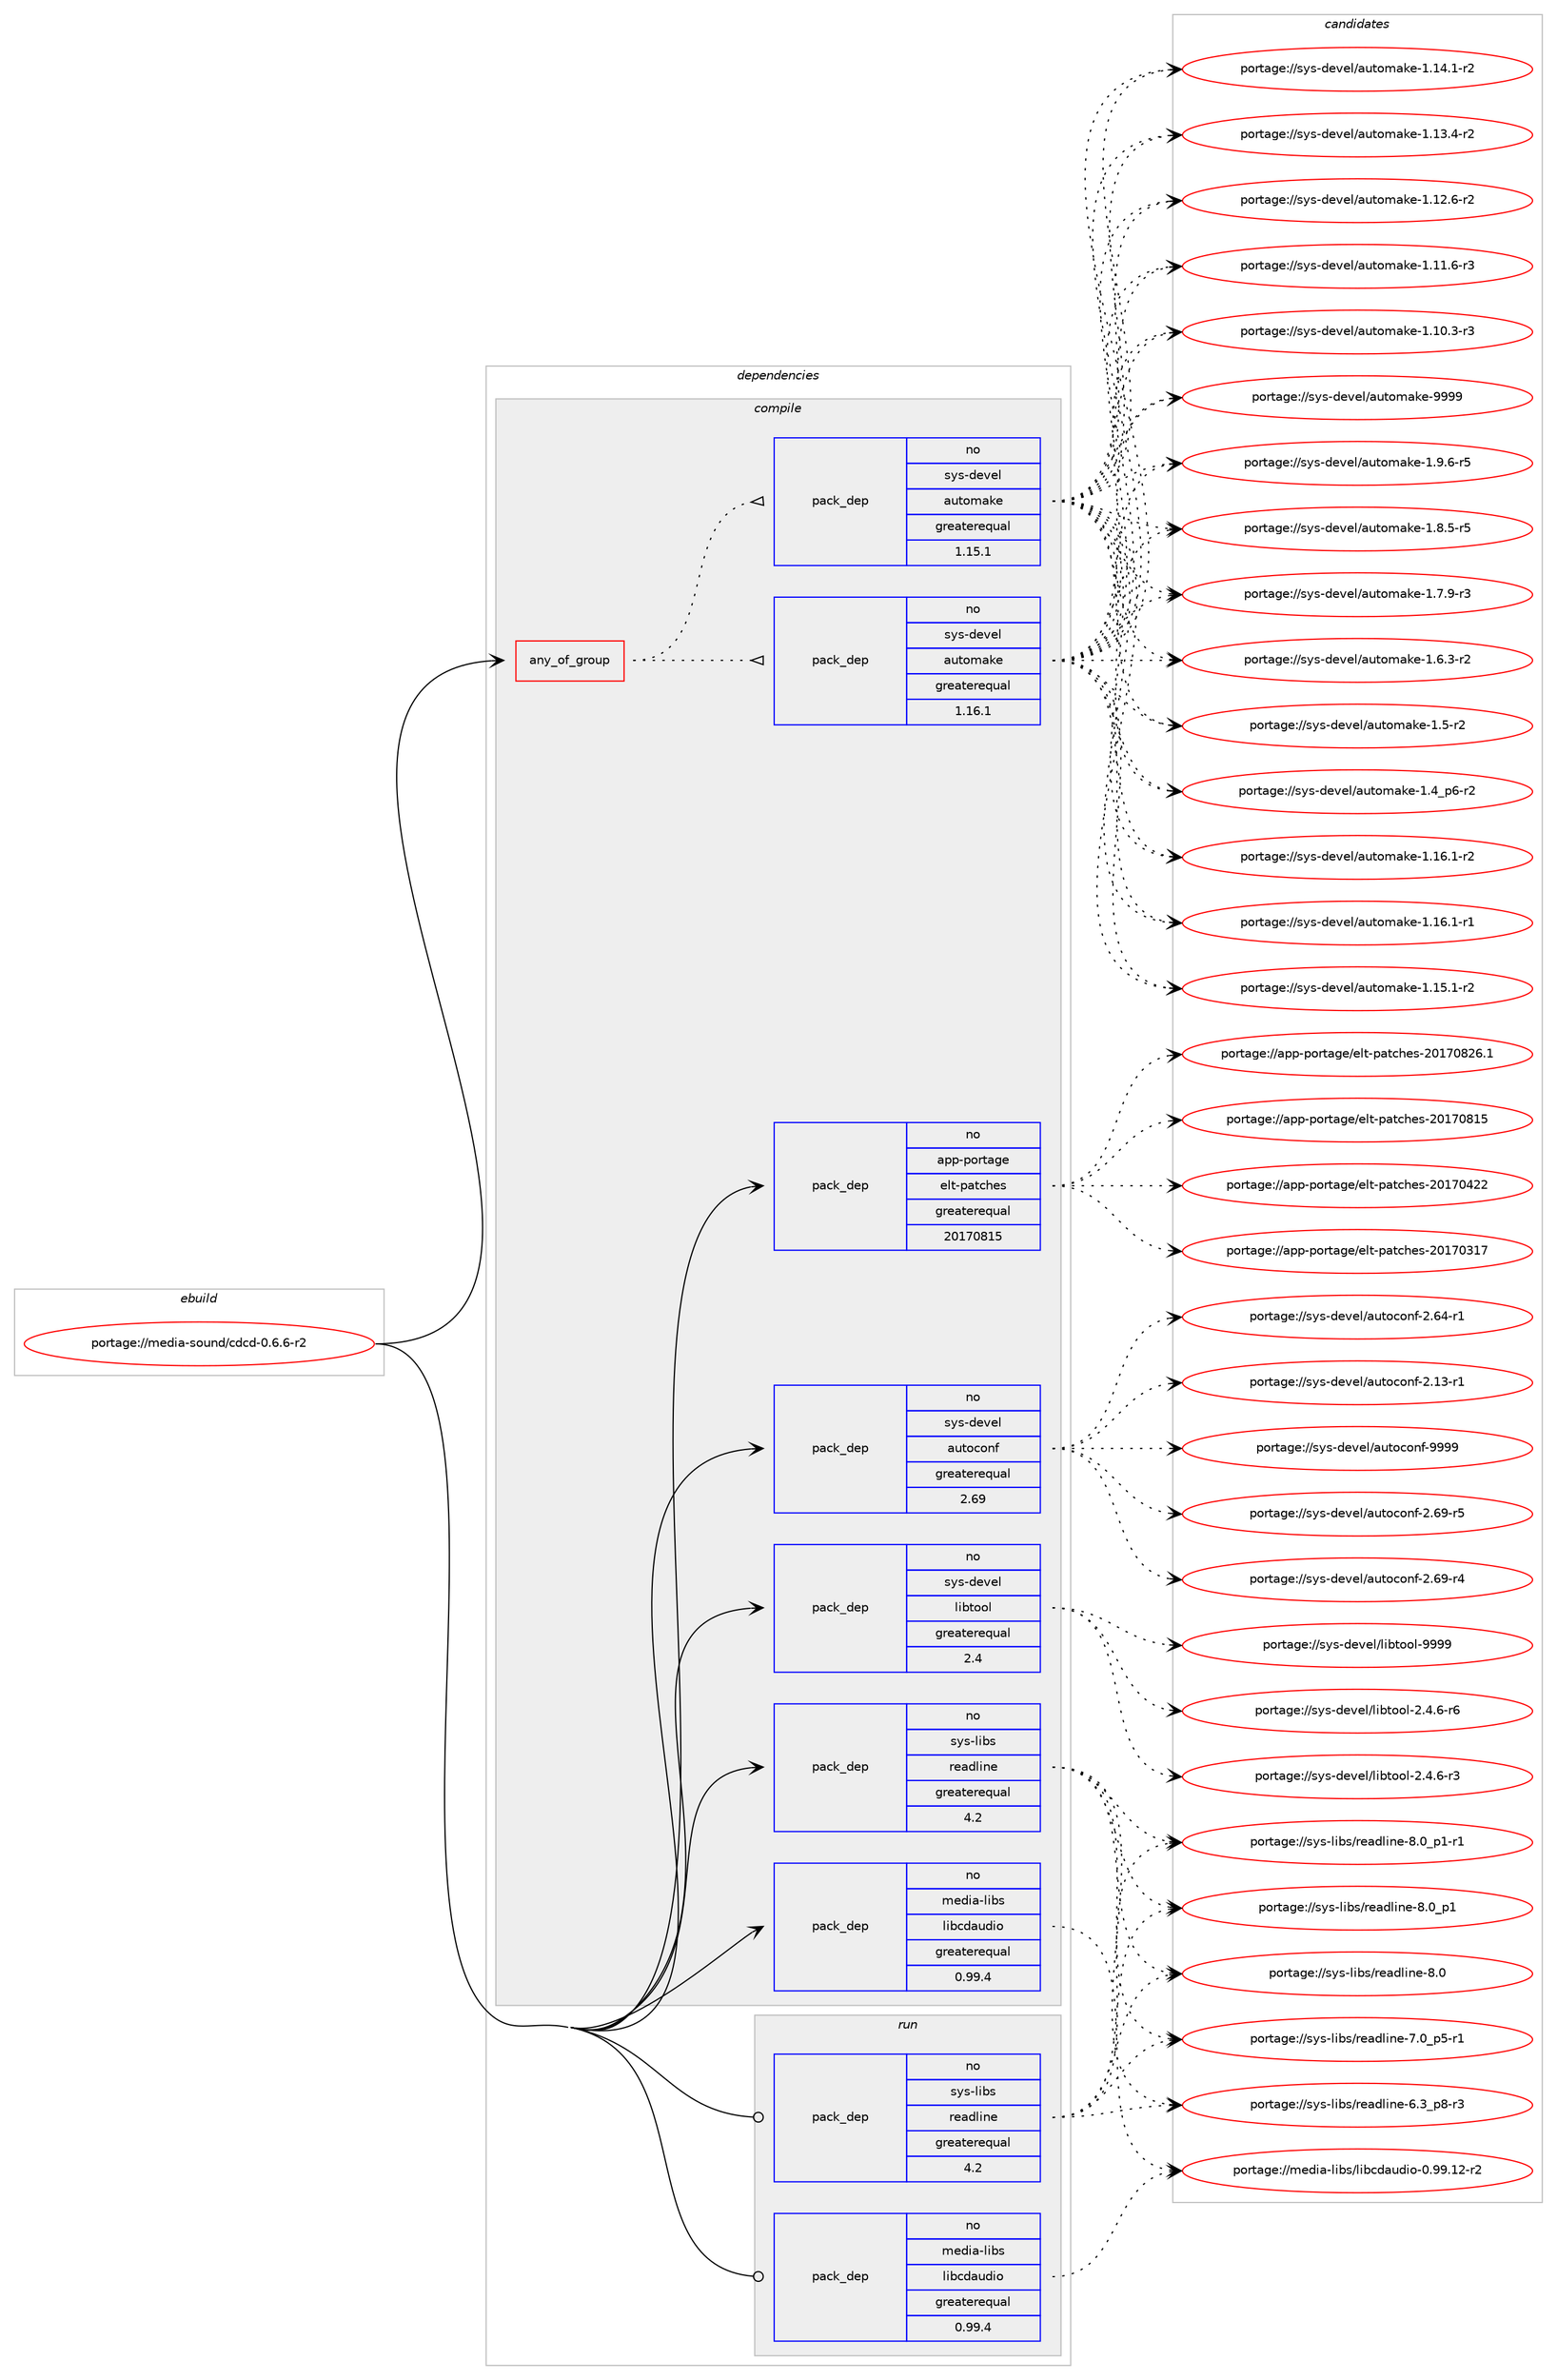 digraph prolog {

# *************
# Graph options
# *************

newrank=true;
concentrate=true;
compound=true;
graph [rankdir=LR,fontname=Helvetica,fontsize=10,ranksep=1.5];#, ranksep=2.5, nodesep=0.2];
edge  [arrowhead=vee];
node  [fontname=Helvetica,fontsize=10];

# **********
# The ebuild
# **********

subgraph cluster_leftcol {
color=gray;
label=<<i>ebuild</i>>;
id [label="portage://media-sound/cdcd-0.6.6-r2", color=red, width=4, href="../media-sound/cdcd-0.6.6-r2.svg"];
}

# ****************
# The dependencies
# ****************

subgraph cluster_midcol {
color=gray;
label=<<i>dependencies</i>>;
subgraph cluster_compile {
fillcolor="#eeeeee";
style=filled;
label=<<i>compile</i>>;
subgraph any2838 {
dependency195367 [label=<<TABLE BORDER="0" CELLBORDER="1" CELLSPACING="0" CELLPADDING="4"><TR><TD CELLPADDING="10">any_of_group</TD></TR></TABLE>>, shape=none, color=red];subgraph pack147941 {
dependency195368 [label=<<TABLE BORDER="0" CELLBORDER="1" CELLSPACING="0" CELLPADDING="4" WIDTH="220"><TR><TD ROWSPAN="6" CELLPADDING="30">pack_dep</TD></TR><TR><TD WIDTH="110">no</TD></TR><TR><TD>sys-devel</TD></TR><TR><TD>automake</TD></TR><TR><TD>greaterequal</TD></TR><TR><TD>1.16.1</TD></TR></TABLE>>, shape=none, color=blue];
}
dependency195367:e -> dependency195368:w [weight=20,style="dotted",arrowhead="oinv"];
subgraph pack147942 {
dependency195369 [label=<<TABLE BORDER="0" CELLBORDER="1" CELLSPACING="0" CELLPADDING="4" WIDTH="220"><TR><TD ROWSPAN="6" CELLPADDING="30">pack_dep</TD></TR><TR><TD WIDTH="110">no</TD></TR><TR><TD>sys-devel</TD></TR><TR><TD>automake</TD></TR><TR><TD>greaterequal</TD></TR><TR><TD>1.15.1</TD></TR></TABLE>>, shape=none, color=blue];
}
dependency195367:e -> dependency195369:w [weight=20,style="dotted",arrowhead="oinv"];
}
id:e -> dependency195367:w [weight=20,style="solid",arrowhead="vee"];
subgraph pack147943 {
dependency195370 [label=<<TABLE BORDER="0" CELLBORDER="1" CELLSPACING="0" CELLPADDING="4" WIDTH="220"><TR><TD ROWSPAN="6" CELLPADDING="30">pack_dep</TD></TR><TR><TD WIDTH="110">no</TD></TR><TR><TD>app-portage</TD></TR><TR><TD>elt-patches</TD></TR><TR><TD>greaterequal</TD></TR><TR><TD>20170815</TD></TR></TABLE>>, shape=none, color=blue];
}
id:e -> dependency195370:w [weight=20,style="solid",arrowhead="vee"];
subgraph pack147944 {
dependency195371 [label=<<TABLE BORDER="0" CELLBORDER="1" CELLSPACING="0" CELLPADDING="4" WIDTH="220"><TR><TD ROWSPAN="6" CELLPADDING="30">pack_dep</TD></TR><TR><TD WIDTH="110">no</TD></TR><TR><TD>media-libs</TD></TR><TR><TD>libcdaudio</TD></TR><TR><TD>greaterequal</TD></TR><TR><TD>0.99.4</TD></TR></TABLE>>, shape=none, color=blue];
}
id:e -> dependency195371:w [weight=20,style="solid",arrowhead="vee"];
subgraph pack147945 {
dependency195372 [label=<<TABLE BORDER="0" CELLBORDER="1" CELLSPACING="0" CELLPADDING="4" WIDTH="220"><TR><TD ROWSPAN="6" CELLPADDING="30">pack_dep</TD></TR><TR><TD WIDTH="110">no</TD></TR><TR><TD>sys-devel</TD></TR><TR><TD>autoconf</TD></TR><TR><TD>greaterequal</TD></TR><TR><TD>2.69</TD></TR></TABLE>>, shape=none, color=blue];
}
id:e -> dependency195372:w [weight=20,style="solid",arrowhead="vee"];
subgraph pack147946 {
dependency195373 [label=<<TABLE BORDER="0" CELLBORDER="1" CELLSPACING="0" CELLPADDING="4" WIDTH="220"><TR><TD ROWSPAN="6" CELLPADDING="30">pack_dep</TD></TR><TR><TD WIDTH="110">no</TD></TR><TR><TD>sys-devel</TD></TR><TR><TD>libtool</TD></TR><TR><TD>greaterequal</TD></TR><TR><TD>2.4</TD></TR></TABLE>>, shape=none, color=blue];
}
id:e -> dependency195373:w [weight=20,style="solid",arrowhead="vee"];
subgraph pack147947 {
dependency195374 [label=<<TABLE BORDER="0" CELLBORDER="1" CELLSPACING="0" CELLPADDING="4" WIDTH="220"><TR><TD ROWSPAN="6" CELLPADDING="30">pack_dep</TD></TR><TR><TD WIDTH="110">no</TD></TR><TR><TD>sys-libs</TD></TR><TR><TD>readline</TD></TR><TR><TD>greaterequal</TD></TR><TR><TD>4.2</TD></TR></TABLE>>, shape=none, color=blue];
}
id:e -> dependency195374:w [weight=20,style="solid",arrowhead="vee"];
}
subgraph cluster_compileandrun {
fillcolor="#eeeeee";
style=filled;
label=<<i>compile and run</i>>;
}
subgraph cluster_run {
fillcolor="#eeeeee";
style=filled;
label=<<i>run</i>>;
subgraph pack147948 {
dependency195375 [label=<<TABLE BORDER="0" CELLBORDER="1" CELLSPACING="0" CELLPADDING="4" WIDTH="220"><TR><TD ROWSPAN="6" CELLPADDING="30">pack_dep</TD></TR><TR><TD WIDTH="110">no</TD></TR><TR><TD>media-libs</TD></TR><TR><TD>libcdaudio</TD></TR><TR><TD>greaterequal</TD></TR><TR><TD>0.99.4</TD></TR></TABLE>>, shape=none, color=blue];
}
id:e -> dependency195375:w [weight=20,style="solid",arrowhead="odot"];
subgraph pack147949 {
dependency195376 [label=<<TABLE BORDER="0" CELLBORDER="1" CELLSPACING="0" CELLPADDING="4" WIDTH="220"><TR><TD ROWSPAN="6" CELLPADDING="30">pack_dep</TD></TR><TR><TD WIDTH="110">no</TD></TR><TR><TD>sys-libs</TD></TR><TR><TD>readline</TD></TR><TR><TD>greaterequal</TD></TR><TR><TD>4.2</TD></TR></TABLE>>, shape=none, color=blue];
}
id:e -> dependency195376:w [weight=20,style="solid",arrowhead="odot"];
}
}

# **************
# The candidates
# **************

subgraph cluster_choices {
rank=same;
color=gray;
label=<<i>candidates</i>>;

subgraph choice147941 {
color=black;
nodesep=1;
choice115121115451001011181011084797117116111109971071014557575757 [label="portage://sys-devel/automake-9999", color=red, width=4,href="../sys-devel/automake-9999.svg"];
choice115121115451001011181011084797117116111109971071014549465746544511453 [label="portage://sys-devel/automake-1.9.6-r5", color=red, width=4,href="../sys-devel/automake-1.9.6-r5.svg"];
choice115121115451001011181011084797117116111109971071014549465646534511453 [label="portage://sys-devel/automake-1.8.5-r5", color=red, width=4,href="../sys-devel/automake-1.8.5-r5.svg"];
choice115121115451001011181011084797117116111109971071014549465546574511451 [label="portage://sys-devel/automake-1.7.9-r3", color=red, width=4,href="../sys-devel/automake-1.7.9-r3.svg"];
choice115121115451001011181011084797117116111109971071014549465446514511450 [label="portage://sys-devel/automake-1.6.3-r2", color=red, width=4,href="../sys-devel/automake-1.6.3-r2.svg"];
choice11512111545100101118101108479711711611110997107101454946534511450 [label="portage://sys-devel/automake-1.5-r2", color=red, width=4,href="../sys-devel/automake-1.5-r2.svg"];
choice115121115451001011181011084797117116111109971071014549465295112544511450 [label="portage://sys-devel/automake-1.4_p6-r2", color=red, width=4,href="../sys-devel/automake-1.4_p6-r2.svg"];
choice11512111545100101118101108479711711611110997107101454946495446494511450 [label="portage://sys-devel/automake-1.16.1-r2", color=red, width=4,href="../sys-devel/automake-1.16.1-r2.svg"];
choice11512111545100101118101108479711711611110997107101454946495446494511449 [label="portage://sys-devel/automake-1.16.1-r1", color=red, width=4,href="../sys-devel/automake-1.16.1-r1.svg"];
choice11512111545100101118101108479711711611110997107101454946495346494511450 [label="portage://sys-devel/automake-1.15.1-r2", color=red, width=4,href="../sys-devel/automake-1.15.1-r2.svg"];
choice11512111545100101118101108479711711611110997107101454946495246494511450 [label="portage://sys-devel/automake-1.14.1-r2", color=red, width=4,href="../sys-devel/automake-1.14.1-r2.svg"];
choice11512111545100101118101108479711711611110997107101454946495146524511450 [label="portage://sys-devel/automake-1.13.4-r2", color=red, width=4,href="../sys-devel/automake-1.13.4-r2.svg"];
choice11512111545100101118101108479711711611110997107101454946495046544511450 [label="portage://sys-devel/automake-1.12.6-r2", color=red, width=4,href="../sys-devel/automake-1.12.6-r2.svg"];
choice11512111545100101118101108479711711611110997107101454946494946544511451 [label="portage://sys-devel/automake-1.11.6-r3", color=red, width=4,href="../sys-devel/automake-1.11.6-r3.svg"];
choice11512111545100101118101108479711711611110997107101454946494846514511451 [label="portage://sys-devel/automake-1.10.3-r3", color=red, width=4,href="../sys-devel/automake-1.10.3-r3.svg"];
dependency195368:e -> choice115121115451001011181011084797117116111109971071014557575757:w [style=dotted,weight="100"];
dependency195368:e -> choice115121115451001011181011084797117116111109971071014549465746544511453:w [style=dotted,weight="100"];
dependency195368:e -> choice115121115451001011181011084797117116111109971071014549465646534511453:w [style=dotted,weight="100"];
dependency195368:e -> choice115121115451001011181011084797117116111109971071014549465546574511451:w [style=dotted,weight="100"];
dependency195368:e -> choice115121115451001011181011084797117116111109971071014549465446514511450:w [style=dotted,weight="100"];
dependency195368:e -> choice11512111545100101118101108479711711611110997107101454946534511450:w [style=dotted,weight="100"];
dependency195368:e -> choice115121115451001011181011084797117116111109971071014549465295112544511450:w [style=dotted,weight="100"];
dependency195368:e -> choice11512111545100101118101108479711711611110997107101454946495446494511450:w [style=dotted,weight="100"];
dependency195368:e -> choice11512111545100101118101108479711711611110997107101454946495446494511449:w [style=dotted,weight="100"];
dependency195368:e -> choice11512111545100101118101108479711711611110997107101454946495346494511450:w [style=dotted,weight="100"];
dependency195368:e -> choice11512111545100101118101108479711711611110997107101454946495246494511450:w [style=dotted,weight="100"];
dependency195368:e -> choice11512111545100101118101108479711711611110997107101454946495146524511450:w [style=dotted,weight="100"];
dependency195368:e -> choice11512111545100101118101108479711711611110997107101454946495046544511450:w [style=dotted,weight="100"];
dependency195368:e -> choice11512111545100101118101108479711711611110997107101454946494946544511451:w [style=dotted,weight="100"];
dependency195368:e -> choice11512111545100101118101108479711711611110997107101454946494846514511451:w [style=dotted,weight="100"];
}
subgraph choice147942 {
color=black;
nodesep=1;
choice115121115451001011181011084797117116111109971071014557575757 [label="portage://sys-devel/automake-9999", color=red, width=4,href="../sys-devel/automake-9999.svg"];
choice115121115451001011181011084797117116111109971071014549465746544511453 [label="portage://sys-devel/automake-1.9.6-r5", color=red, width=4,href="../sys-devel/automake-1.9.6-r5.svg"];
choice115121115451001011181011084797117116111109971071014549465646534511453 [label="portage://sys-devel/automake-1.8.5-r5", color=red, width=4,href="../sys-devel/automake-1.8.5-r5.svg"];
choice115121115451001011181011084797117116111109971071014549465546574511451 [label="portage://sys-devel/automake-1.7.9-r3", color=red, width=4,href="../sys-devel/automake-1.7.9-r3.svg"];
choice115121115451001011181011084797117116111109971071014549465446514511450 [label="portage://sys-devel/automake-1.6.3-r2", color=red, width=4,href="../sys-devel/automake-1.6.3-r2.svg"];
choice11512111545100101118101108479711711611110997107101454946534511450 [label="portage://sys-devel/automake-1.5-r2", color=red, width=4,href="../sys-devel/automake-1.5-r2.svg"];
choice115121115451001011181011084797117116111109971071014549465295112544511450 [label="portage://sys-devel/automake-1.4_p6-r2", color=red, width=4,href="../sys-devel/automake-1.4_p6-r2.svg"];
choice11512111545100101118101108479711711611110997107101454946495446494511450 [label="portage://sys-devel/automake-1.16.1-r2", color=red, width=4,href="../sys-devel/automake-1.16.1-r2.svg"];
choice11512111545100101118101108479711711611110997107101454946495446494511449 [label="portage://sys-devel/automake-1.16.1-r1", color=red, width=4,href="../sys-devel/automake-1.16.1-r1.svg"];
choice11512111545100101118101108479711711611110997107101454946495346494511450 [label="portage://sys-devel/automake-1.15.1-r2", color=red, width=4,href="../sys-devel/automake-1.15.1-r2.svg"];
choice11512111545100101118101108479711711611110997107101454946495246494511450 [label="portage://sys-devel/automake-1.14.1-r2", color=red, width=4,href="../sys-devel/automake-1.14.1-r2.svg"];
choice11512111545100101118101108479711711611110997107101454946495146524511450 [label="portage://sys-devel/automake-1.13.4-r2", color=red, width=4,href="../sys-devel/automake-1.13.4-r2.svg"];
choice11512111545100101118101108479711711611110997107101454946495046544511450 [label="portage://sys-devel/automake-1.12.6-r2", color=red, width=4,href="../sys-devel/automake-1.12.6-r2.svg"];
choice11512111545100101118101108479711711611110997107101454946494946544511451 [label="portage://sys-devel/automake-1.11.6-r3", color=red, width=4,href="../sys-devel/automake-1.11.6-r3.svg"];
choice11512111545100101118101108479711711611110997107101454946494846514511451 [label="portage://sys-devel/automake-1.10.3-r3", color=red, width=4,href="../sys-devel/automake-1.10.3-r3.svg"];
dependency195369:e -> choice115121115451001011181011084797117116111109971071014557575757:w [style=dotted,weight="100"];
dependency195369:e -> choice115121115451001011181011084797117116111109971071014549465746544511453:w [style=dotted,weight="100"];
dependency195369:e -> choice115121115451001011181011084797117116111109971071014549465646534511453:w [style=dotted,weight="100"];
dependency195369:e -> choice115121115451001011181011084797117116111109971071014549465546574511451:w [style=dotted,weight="100"];
dependency195369:e -> choice115121115451001011181011084797117116111109971071014549465446514511450:w [style=dotted,weight="100"];
dependency195369:e -> choice11512111545100101118101108479711711611110997107101454946534511450:w [style=dotted,weight="100"];
dependency195369:e -> choice115121115451001011181011084797117116111109971071014549465295112544511450:w [style=dotted,weight="100"];
dependency195369:e -> choice11512111545100101118101108479711711611110997107101454946495446494511450:w [style=dotted,weight="100"];
dependency195369:e -> choice11512111545100101118101108479711711611110997107101454946495446494511449:w [style=dotted,weight="100"];
dependency195369:e -> choice11512111545100101118101108479711711611110997107101454946495346494511450:w [style=dotted,weight="100"];
dependency195369:e -> choice11512111545100101118101108479711711611110997107101454946495246494511450:w [style=dotted,weight="100"];
dependency195369:e -> choice11512111545100101118101108479711711611110997107101454946495146524511450:w [style=dotted,weight="100"];
dependency195369:e -> choice11512111545100101118101108479711711611110997107101454946495046544511450:w [style=dotted,weight="100"];
dependency195369:e -> choice11512111545100101118101108479711711611110997107101454946494946544511451:w [style=dotted,weight="100"];
dependency195369:e -> choice11512111545100101118101108479711711611110997107101454946494846514511451:w [style=dotted,weight="100"];
}
subgraph choice147943 {
color=black;
nodesep=1;
choice971121124511211111411697103101471011081164511297116991041011154550484955485650544649 [label="portage://app-portage/elt-patches-20170826.1", color=red, width=4,href="../app-portage/elt-patches-20170826.1.svg"];
choice97112112451121111141169710310147101108116451129711699104101115455048495548564953 [label="portage://app-portage/elt-patches-20170815", color=red, width=4,href="../app-portage/elt-patches-20170815.svg"];
choice97112112451121111141169710310147101108116451129711699104101115455048495548525050 [label="portage://app-portage/elt-patches-20170422", color=red, width=4,href="../app-portage/elt-patches-20170422.svg"];
choice97112112451121111141169710310147101108116451129711699104101115455048495548514955 [label="portage://app-portage/elt-patches-20170317", color=red, width=4,href="../app-portage/elt-patches-20170317.svg"];
dependency195370:e -> choice971121124511211111411697103101471011081164511297116991041011154550484955485650544649:w [style=dotted,weight="100"];
dependency195370:e -> choice97112112451121111141169710310147101108116451129711699104101115455048495548564953:w [style=dotted,weight="100"];
dependency195370:e -> choice97112112451121111141169710310147101108116451129711699104101115455048495548525050:w [style=dotted,weight="100"];
dependency195370:e -> choice97112112451121111141169710310147101108116451129711699104101115455048495548514955:w [style=dotted,weight="100"];
}
subgraph choice147944 {
color=black;
nodesep=1;
choice1091011001059745108105981154710810598991009711710010511145484657574649504511450 [label="portage://media-libs/libcdaudio-0.99.12-r2", color=red, width=4,href="../media-libs/libcdaudio-0.99.12-r2.svg"];
dependency195371:e -> choice1091011001059745108105981154710810598991009711710010511145484657574649504511450:w [style=dotted,weight="100"];
}
subgraph choice147945 {
color=black;
nodesep=1;
choice115121115451001011181011084797117116111991111101024557575757 [label="portage://sys-devel/autoconf-9999", color=red, width=4,href="../sys-devel/autoconf-9999.svg"];
choice1151211154510010111810110847971171161119911111010245504654574511453 [label="portage://sys-devel/autoconf-2.69-r5", color=red, width=4,href="../sys-devel/autoconf-2.69-r5.svg"];
choice1151211154510010111810110847971171161119911111010245504654574511452 [label="portage://sys-devel/autoconf-2.69-r4", color=red, width=4,href="../sys-devel/autoconf-2.69-r4.svg"];
choice1151211154510010111810110847971171161119911111010245504654524511449 [label="portage://sys-devel/autoconf-2.64-r1", color=red, width=4,href="../sys-devel/autoconf-2.64-r1.svg"];
choice1151211154510010111810110847971171161119911111010245504649514511449 [label="portage://sys-devel/autoconf-2.13-r1", color=red, width=4,href="../sys-devel/autoconf-2.13-r1.svg"];
dependency195372:e -> choice115121115451001011181011084797117116111991111101024557575757:w [style=dotted,weight="100"];
dependency195372:e -> choice1151211154510010111810110847971171161119911111010245504654574511453:w [style=dotted,weight="100"];
dependency195372:e -> choice1151211154510010111810110847971171161119911111010245504654574511452:w [style=dotted,weight="100"];
dependency195372:e -> choice1151211154510010111810110847971171161119911111010245504654524511449:w [style=dotted,weight="100"];
dependency195372:e -> choice1151211154510010111810110847971171161119911111010245504649514511449:w [style=dotted,weight="100"];
}
subgraph choice147946 {
color=black;
nodesep=1;
choice1151211154510010111810110847108105981161111111084557575757 [label="portage://sys-devel/libtool-9999", color=red, width=4,href="../sys-devel/libtool-9999.svg"];
choice1151211154510010111810110847108105981161111111084550465246544511454 [label="portage://sys-devel/libtool-2.4.6-r6", color=red, width=4,href="../sys-devel/libtool-2.4.6-r6.svg"];
choice1151211154510010111810110847108105981161111111084550465246544511451 [label="portage://sys-devel/libtool-2.4.6-r3", color=red, width=4,href="../sys-devel/libtool-2.4.6-r3.svg"];
dependency195373:e -> choice1151211154510010111810110847108105981161111111084557575757:w [style=dotted,weight="100"];
dependency195373:e -> choice1151211154510010111810110847108105981161111111084550465246544511454:w [style=dotted,weight="100"];
dependency195373:e -> choice1151211154510010111810110847108105981161111111084550465246544511451:w [style=dotted,weight="100"];
}
subgraph choice147947 {
color=black;
nodesep=1;
choice115121115451081059811547114101971001081051101014556464895112494511449 [label="portage://sys-libs/readline-8.0_p1-r1", color=red, width=4,href="../sys-libs/readline-8.0_p1-r1.svg"];
choice11512111545108105981154711410197100108105110101455646489511249 [label="portage://sys-libs/readline-8.0_p1", color=red, width=4,href="../sys-libs/readline-8.0_p1.svg"];
choice1151211154510810598115471141019710010810511010145564648 [label="portage://sys-libs/readline-8.0", color=red, width=4,href="../sys-libs/readline-8.0.svg"];
choice115121115451081059811547114101971001081051101014555464895112534511449 [label="portage://sys-libs/readline-7.0_p5-r1", color=red, width=4,href="../sys-libs/readline-7.0_p5-r1.svg"];
choice115121115451081059811547114101971001081051101014554465195112564511451 [label="portage://sys-libs/readline-6.3_p8-r3", color=red, width=4,href="../sys-libs/readline-6.3_p8-r3.svg"];
dependency195374:e -> choice115121115451081059811547114101971001081051101014556464895112494511449:w [style=dotted,weight="100"];
dependency195374:e -> choice11512111545108105981154711410197100108105110101455646489511249:w [style=dotted,weight="100"];
dependency195374:e -> choice1151211154510810598115471141019710010810511010145564648:w [style=dotted,weight="100"];
dependency195374:e -> choice115121115451081059811547114101971001081051101014555464895112534511449:w [style=dotted,weight="100"];
dependency195374:e -> choice115121115451081059811547114101971001081051101014554465195112564511451:w [style=dotted,weight="100"];
}
subgraph choice147948 {
color=black;
nodesep=1;
choice1091011001059745108105981154710810598991009711710010511145484657574649504511450 [label="portage://media-libs/libcdaudio-0.99.12-r2", color=red, width=4,href="../media-libs/libcdaudio-0.99.12-r2.svg"];
dependency195375:e -> choice1091011001059745108105981154710810598991009711710010511145484657574649504511450:w [style=dotted,weight="100"];
}
subgraph choice147949 {
color=black;
nodesep=1;
choice115121115451081059811547114101971001081051101014556464895112494511449 [label="portage://sys-libs/readline-8.0_p1-r1", color=red, width=4,href="../sys-libs/readline-8.0_p1-r1.svg"];
choice11512111545108105981154711410197100108105110101455646489511249 [label="portage://sys-libs/readline-8.0_p1", color=red, width=4,href="../sys-libs/readline-8.0_p1.svg"];
choice1151211154510810598115471141019710010810511010145564648 [label="portage://sys-libs/readline-8.0", color=red, width=4,href="../sys-libs/readline-8.0.svg"];
choice115121115451081059811547114101971001081051101014555464895112534511449 [label="portage://sys-libs/readline-7.0_p5-r1", color=red, width=4,href="../sys-libs/readline-7.0_p5-r1.svg"];
choice115121115451081059811547114101971001081051101014554465195112564511451 [label="portage://sys-libs/readline-6.3_p8-r3", color=red, width=4,href="../sys-libs/readline-6.3_p8-r3.svg"];
dependency195376:e -> choice115121115451081059811547114101971001081051101014556464895112494511449:w [style=dotted,weight="100"];
dependency195376:e -> choice11512111545108105981154711410197100108105110101455646489511249:w [style=dotted,weight="100"];
dependency195376:e -> choice1151211154510810598115471141019710010810511010145564648:w [style=dotted,weight="100"];
dependency195376:e -> choice115121115451081059811547114101971001081051101014555464895112534511449:w [style=dotted,weight="100"];
dependency195376:e -> choice115121115451081059811547114101971001081051101014554465195112564511451:w [style=dotted,weight="100"];
}
}

}
